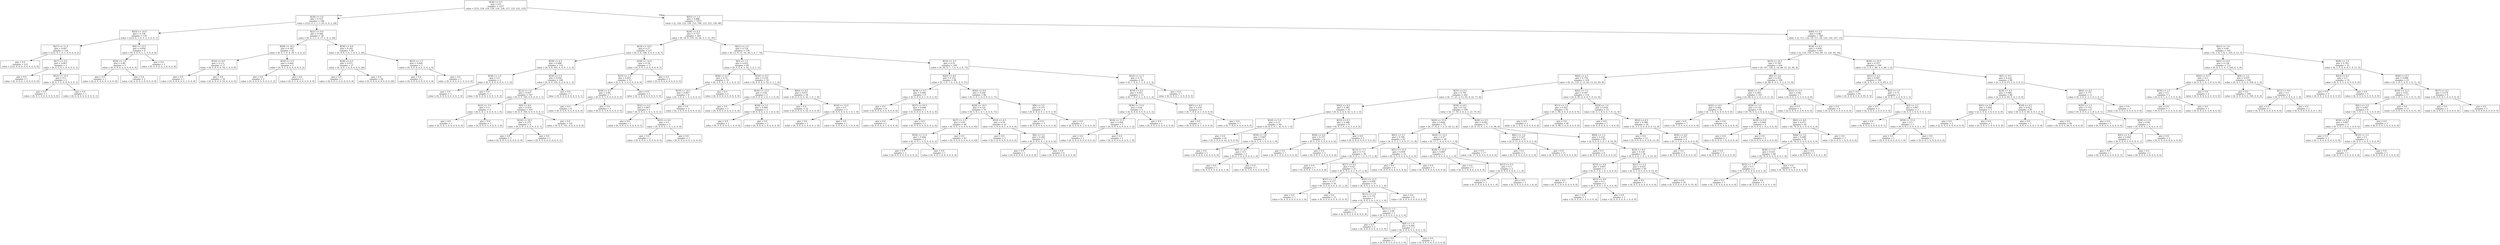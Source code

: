 digraph Tree {
node [shape=box] ;
0 [label="X[36] <= 0.5\ngini = 0.9\nsamples = 1257\nvalue = [125, 129, 124, 130, 124, 126, 127, 125, 122, 125]"] ;
1 [label="X[28] <= 5.0\ngini = 0.515\nsamples = 184\nvalue = [123, 0, 2, 1, 3, 20, 4, 0, 2, 29]"] ;
0 -> 1 [labeldistance=2.5, labelangle=45, headlabel="True"] ;
2 [label="X[43] <= 14.0\ngini = 0.156\nsamples = 134\nvalue = [123, 0, 1, 0, 3, 3, 3, 0, 0, 1]"] ;
1 -> 2 ;
3 [label="X[27] <= 11.0\ngini = 0.047\nsamples = 126\nvalue = [123, 0, 1, 0, 1, 0, 0, 0, 0, 1]"] ;
2 -> 3 ;
4 [label="gini = 0.0\nsamples = 123\nvalue = [123, 0, 0, 0, 0, 0, 0, 0, 0, 0]"] ;
3 -> 4 ;
5 [label="X[17] <= 0.5\ngini = 0.667\nsamples = 3\nvalue = [0, 0, 1, 0, 1, 0, 0, 0, 0, 1]"] ;
3 -> 5 ;
6 [label="gini = 0.0\nsamples = 1\nvalue = [0, 0, 0, 0, 1, 0, 0, 0, 0, 0]"] ;
5 -> 6 ;
7 [label="X[53] <= 15.5\ngini = 0.5\nsamples = 2\nvalue = [0, 0, 1, 0, 0, 0, 0, 0, 0, 1]"] ;
5 -> 7 ;
8 [label="gini = 0.0\nsamples = 1\nvalue = [0, 0, 1, 0, 0, 0, 0, 0, 0, 0]"] ;
7 -> 8 ;
9 [label="gini = 0.0\nsamples = 1\nvalue = [0, 0, 0, 0, 0, 0, 0, 0, 0, 1]"] ;
7 -> 9 ;
10 [label="X[4] <= 15.5\ngini = 0.656\nsamples = 8\nvalue = [0, 0, 0, 0, 2, 3, 3, 0, 0, 0]"] ;
2 -> 10 ;
11 [label="X[29] <= 1.0\ngini = 0.48\nsamples = 5\nvalue = [0, 0, 0, 0, 2, 0, 3, 0, 0, 0]"] ;
10 -> 11 ;
12 [label="gini = 0.0\nsamples = 3\nvalue = [0, 0, 0, 0, 0, 0, 3, 0, 0, 0]"] ;
11 -> 12 ;
13 [label="gini = 0.0\nsamples = 2\nvalue = [0, 0, 0, 0, 2, 0, 0, 0, 0, 0]"] ;
11 -> 13 ;
14 [label="gini = 0.0\nsamples = 3\nvalue = [0, 0, 0, 0, 0, 3, 0, 0, 0, 0]"] ;
10 -> 14 ;
15 [label="X[21] <= 9.0\ngini = 0.568\nsamples = 50\nvalue = [0, 0, 1, 1, 0, 17, 1, 0, 2, 28]"] ;
1 -> 15 ;
16 [label="X[20] <= 10.5\ngini = 0.345\nsamples = 20\nvalue = [0, 0, 1, 0, 0, 16, 1, 0, 0, 2]"] ;
15 -> 16 ;
17 [label="X[10] <= 9.0\ngini = 0.111\nsamples = 17\nvalue = [0, 0, 0, 0, 0, 16, 1, 0, 0, 0]"] ;
16 -> 17 ;
18 [label="gini = 0.0\nsamples = 1\nvalue = [0, 0, 0, 0, 0, 0, 1, 0, 0, 0]"] ;
17 -> 18 ;
19 [label="gini = 0.0\nsamples = 16\nvalue = [0, 0, 0, 0, 0, 16, 0, 0, 0, 0]"] ;
17 -> 19 ;
20 [label="X[34] <= 5.5\ngini = 0.444\nsamples = 3\nvalue = [0, 0, 1, 0, 0, 0, 0, 0, 0, 2]"] ;
16 -> 20 ;
21 [label="gini = 0.0\nsamples = 2\nvalue = [0, 0, 0, 0, 0, 0, 0, 0, 0, 2]"] ;
20 -> 21 ;
22 [label="gini = 0.0\nsamples = 1\nvalue = [0, 0, 1, 0, 0, 0, 0, 0, 0, 0]"] ;
20 -> 22 ;
23 [label="X[34] <= 8.0\ngini = 0.242\nsamples = 30\nvalue = [0, 0, 0, 1, 0, 1, 0, 0, 2, 26]"] ;
15 -> 23 ;
24 [label="X[28] <= 6.5\ngini = 0.071\nsamples = 27\nvalue = [0, 0, 0, 1, 0, 0, 0, 0, 0, 26]"] ;
23 -> 24 ;
25 [label="gini = 0.0\nsamples = 1\nvalue = [0, 0, 0, 1, 0, 0, 0, 0, 0, 0]"] ;
24 -> 25 ;
26 [label="gini = 0.0\nsamples = 26\nvalue = [0, 0, 0, 0, 0, 0, 0, 0, 0, 26]"] ;
24 -> 26 ;
27 [label="X[53] <= 1.5\ngini = 0.444\nsamples = 3\nvalue = [0, 0, 0, 0, 0, 1, 0, 0, 2, 0]"] ;
23 -> 27 ;
28 [label="gini = 0.0\nsamples = 2\nvalue = [0, 0, 0, 0, 0, 0, 0, 0, 2, 0]"] ;
27 -> 28 ;
29 [label="gini = 0.0\nsamples = 1\nvalue = [0, 0, 0, 0, 0, 1, 0, 0, 0, 0]"] ;
27 -> 29 ;
30 [label="X[43] <= 1.5\ngini = 0.888\nsamples = 1073\nvalue = [2, 129, 122, 129, 121, 106, 123, 125, 120, 96]"] ;
0 -> 30 [labeldistance=2.5, labelangle=-45, headlabel="False"] ;
31 [label="X[26] <= 4.5\ngini = 0.737\nsamples = 305\nvalue = [0, 18, 0, 119, 10, 56, 3, 5, 13, 81]"] ;
30 -> 31 ;
32 [label="X[19] <= 10.5\ngini = 0.27\nsamples = 127\nvalue = [0, 5, 0, 108, 0, 0, 0, 1, 6, 7]"] ;
31 -> 32 ;
33 [label="X[59] <= 6.5\ngini = 0.088\nsamples = 110\nvalue = [0, 0, 0, 105, 0, 0, 0, 1, 2, 2]"] ;
32 -> 33 ;
34 [label="X[38] <= 1.0\ngini = 0.5\nsamples = 2\nvalue = [0, 0, 0, 0, 0, 0, 0, 1, 1, 0]"] ;
33 -> 34 ;
35 [label="gini = 0.0\nsamples = 1\nvalue = [0, 0, 0, 0, 0, 0, 0, 0, 1, 0]"] ;
34 -> 35 ;
36 [label="gini = 0.0\nsamples = 1\nvalue = [0, 0, 0, 0, 0, 0, 0, 1, 0, 0]"] ;
34 -> 36 ;
37 [label="X[30] <= 5.0\ngini = 0.054\nsamples = 108\nvalue = [0, 0, 0, 105, 0, 0, 0, 0, 1, 2]"] ;
33 -> 37 ;
38 [label="X[12] <= 1.0\ngini = 0.037\nsamples = 107\nvalue = [0, 0, 0, 105, 0, 0, 0, 0, 1, 1]"] ;
37 -> 38 ;
39 [label="X[22] <= 5.0\ngini = 0.5\nsamples = 2\nvalue = [0, 0, 0, 1, 0, 0, 0, 0, 1, 0]"] ;
38 -> 39 ;
40 [label="gini = 0.0\nsamples = 1\nvalue = [0, 0, 0, 1, 0, 0, 0, 0, 0, 0]"] ;
39 -> 40 ;
41 [label="gini = 0.0\nsamples = 1\nvalue = [0, 0, 0, 0, 0, 0, 0, 0, 1, 0]"] ;
39 -> 41 ;
42 [label="X[4] <= 8.0\ngini = 0.019\nsamples = 105\nvalue = [0, 0, 0, 104, 0, 0, 0, 0, 0, 1]"] ;
38 -> 42 ;
43 [label="X[18] <= 10.5\ngini = 0.375\nsamples = 4\nvalue = [0, 0, 0, 3, 0, 0, 0, 0, 0, 1]"] ;
42 -> 43 ;
44 [label="gini = 0.0\nsamples = 3\nvalue = [0, 0, 0, 3, 0, 0, 0, 0, 0, 0]"] ;
43 -> 44 ;
45 [label="gini = 0.0\nsamples = 1\nvalue = [0, 0, 0, 0, 0, 0, 0, 0, 0, 1]"] ;
43 -> 45 ;
46 [label="gini = 0.0\nsamples = 101\nvalue = [0, 0, 0, 101, 0, 0, 0, 0, 0, 0]"] ;
42 -> 46 ;
47 [label="gini = 0.0\nsamples = 1\nvalue = [0, 0, 0, 0, 0, 0, 0, 0, 0, 1]"] ;
37 -> 47 ;
48 [label="X[29] <= 14.0\ngini = 0.74\nsamples = 17\nvalue = [0, 5, 0, 3, 0, 0, 0, 0, 4, 5]"] ;
32 -> 48 ;
49 [label="X[55] <= 1.0\ngini = 0.653\nsamples = 12\nvalue = [0, 5, 0, 3, 0, 0, 0, 0, 4, 0]"] ;
48 -> 49 ;
50 [label="X[38] <= 0.5\ngini = 0.49\nsamples = 7\nvalue = [0, 0, 0, 3, 0, 0, 0, 0, 4, 0]"] ;
49 -> 50 ;
51 [label="gini = 0.0\nsamples = 4\nvalue = [0, 0, 0, 0, 0, 0, 0, 0, 4, 0]"] ;
50 -> 51 ;
52 [label="gini = 0.0\nsamples = 3\nvalue = [0, 0, 0, 3, 0, 0, 0, 0, 0, 0]"] ;
50 -> 52 ;
53 [label="gini = 0.0\nsamples = 5\nvalue = [0, 5, 0, 0, 0, 0, 0, 0, 0, 0]"] ;
49 -> 53 ;
54 [label="gini = 0.0\nsamples = 5\nvalue = [0, 0, 0, 0, 0, 0, 0, 0, 0, 5]"] ;
48 -> 54 ;
55 [label="X[21] <= 3.5\ngini = 0.714\nsamples = 178\nvalue = [0, 13, 0, 11, 10, 56, 3, 4, 7, 74]"] ;
31 -> 55 ;
56 [label="X[5] <= 1.5\ngini = 0.422\nsamples = 69\nvalue = [0, 3, 0, 4, 3, 52, 3, 2, 1, 1]"] ;
55 -> 56 ;
57 [label="X[46] <= 6.5\ngini = 0.72\nsamples = 10\nvalue = [0, 3, 0, 4, 1, 0, 1, 0, 0, 1]"] ;
56 -> 57 ;
58 [label="X[19] <= 14.5\ngini = 0.667\nsamples = 6\nvalue = [0, 3, 0, 0, 1, 0, 1, 0, 0, 1]"] ;
57 -> 58 ;
59 [label="X[52] <= 6.5\ngini = 0.667\nsamples = 3\nvalue = [0, 0, 0, 0, 1, 0, 1, 0, 0, 1]"] ;
58 -> 59 ;
60 [label="gini = 0.0\nsamples = 1\nvalue = [0, 0, 0, 0, 0, 0, 0, 0, 0, 1]"] ;
59 -> 60 ;
61 [label="X[25] <= 4.0\ngini = 0.5\nsamples = 2\nvalue = [0, 0, 0, 0, 1, 0, 1, 0, 0, 0]"] ;
59 -> 61 ;
62 [label="gini = 0.0\nsamples = 1\nvalue = [0, 0, 0, 0, 1, 0, 0, 0, 0, 0]"] ;
61 -> 62 ;
63 [label="gini = 0.0\nsamples = 1\nvalue = [0, 0, 0, 0, 0, 0, 1, 0, 0, 0]"] ;
61 -> 63 ;
64 [label="gini = 0.0\nsamples = 3\nvalue = [0, 3, 0, 0, 0, 0, 0, 0, 0, 0]"] ;
58 -> 64 ;
65 [label="gini = 0.0\nsamples = 4\nvalue = [0, 0, 0, 4, 0, 0, 0, 0, 0, 0]"] ;
57 -> 65 ;
66 [label="X[10] <= 8.5\ngini = 0.219\nsamples = 59\nvalue = [0, 0, 0, 0, 2, 52, 2, 2, 1, 0]"] ;
56 -> 66 ;
67 [label="X[34] <= 13.0\ngini = 0.64\nsamples = 5\nvalue = [0, 0, 0, 0, 2, 0, 1, 2, 0, 0]"] ;
66 -> 67 ;
68 [label="gini = 0.0\nsamples = 2\nvalue = [0, 0, 0, 0, 0, 0, 0, 2, 0, 0]"] ;
67 -> 68 ;
69 [label="X[38] <= 5.5\ngini = 0.444\nsamples = 3\nvalue = [0, 0, 0, 0, 2, 0, 1, 0, 0, 0]"] ;
67 -> 69 ;
70 [label="gini = 0.0\nsamples = 1\nvalue = [0, 0, 0, 0, 0, 0, 1, 0, 0, 0]"] ;
69 -> 70 ;
71 [label="gini = 0.0\nsamples = 2\nvalue = [0, 0, 0, 0, 2, 0, 0, 0, 0, 0]"] ;
69 -> 71 ;
72 [label="X[42] <= 9.5\ngini = 0.072\nsamples = 54\nvalue = [0, 0, 0, 0, 0, 52, 1, 0, 1, 0]"] ;
66 -> 72 ;
73 [label="gini = 0.0\nsamples = 52\nvalue = [0, 0, 0, 0, 0, 52, 0, 0, 0, 0]"] ;
72 -> 73 ;
74 [label="X[34] <= 12.0\ngini = 0.5\nsamples = 2\nvalue = [0, 0, 0, 0, 0, 0, 1, 0, 1, 0]"] ;
72 -> 74 ;
75 [label="gini = 0.0\nsamples = 1\nvalue = [0, 0, 0, 0, 0, 0, 0, 0, 1, 0]"] ;
74 -> 75 ;
76 [label="gini = 0.0\nsamples = 1\nvalue = [0, 0, 0, 0, 0, 0, 1, 0, 0, 0]"] ;
74 -> 76 ;
77 [label="X[33] <= 2.5\ngini = 0.53\nsamples = 109\nvalue = [0, 10, 0, 7, 7, 4, 0, 2, 6, 73]"] ;
55 -> 77 ;
78 [label="X[29] <= 6.0\ngini = 0.352\nsamples = 89\nvalue = [0, 3, 0, 7, 0, 3, 0, 0, 5, 71]"] ;
77 -> 78 ;
79 [label="X[34] <= 0.5\ngini = 0.494\nsamples = 9\nvalue = [0, 0, 0, 6, 0, 1, 0, 0, 2, 0]"] ;
78 -> 79 ;
80 [label="gini = 0.0\nsamples = 6\nvalue = [0, 0, 0, 6, 0, 0, 0, 0, 0, 0]"] ;
79 -> 80 ;
81 [label="X[27] <= 14.5\ngini = 0.444\nsamples = 3\nvalue = [0, 0, 0, 0, 0, 1, 0, 0, 2, 0]"] ;
79 -> 81 ;
82 [label="gini = 0.0\nsamples = 1\nvalue = [0, 0, 0, 0, 0, 1, 0, 0, 0, 0]"] ;
81 -> 82 ;
83 [label="gini = 0.0\nsamples = 2\nvalue = [0, 0, 0, 0, 0, 0, 0, 0, 2, 0]"] ;
81 -> 83 ;
84 [label="X[42] <= 9.0\ngini = 0.209\nsamples = 80\nvalue = [0, 3, 0, 1, 0, 2, 0, 0, 3, 71]"] ;
78 -> 84 ;
85 [label="X[20] <= 14.5\ngini = 0.125\nsamples = 76\nvalue = [0, 3, 0, 1, 0, 1, 0, 0, 0, 71]"] ;
84 -> 85 ;
86 [label="X[27] <= 2.5\ngini = 0.03\nsamples = 66\nvalue = [0, 0, 0, 1, 0, 0, 0, 0, 0, 65]"] ;
85 -> 86 ;
87 [label="X[54] <= 11.0\ngini = 0.444\nsamples = 3\nvalue = [0, 0, 0, 1, 0, 0, 0, 0, 0, 2]"] ;
86 -> 87 ;
88 [label="gini = 0.0\nsamples = 2\nvalue = [0, 0, 0, 0, 0, 0, 0, 0, 0, 2]"] ;
87 -> 88 ;
89 [label="gini = 0.0\nsamples = 1\nvalue = [0, 0, 0, 1, 0, 0, 0, 0, 0, 0]"] ;
87 -> 89 ;
90 [label="gini = 0.0\nsamples = 63\nvalue = [0, 0, 0, 0, 0, 0, 0, 0, 0, 63]"] ;
86 -> 90 ;
91 [label="X[10] <= 6.5\ngini = 0.54\nsamples = 10\nvalue = [0, 3, 0, 0, 0, 1, 0, 0, 0, 6]"] ;
85 -> 91 ;
92 [label="gini = 0.0\nsamples = 3\nvalue = [0, 3, 0, 0, 0, 0, 0, 0, 0, 0]"] ;
91 -> 92 ;
93 [label="X[4] <= 3.5\ngini = 0.245\nsamples = 7\nvalue = [0, 0, 0, 0, 0, 1, 0, 0, 0, 6]"] ;
91 -> 93 ;
94 [label="gini = 0.0\nsamples = 1\nvalue = [0, 0, 0, 0, 0, 1, 0, 0, 0, 0]"] ;
93 -> 94 ;
95 [label="gini = 0.0\nsamples = 6\nvalue = [0, 0, 0, 0, 0, 0, 0, 0, 0, 6]"] ;
93 -> 95 ;
96 [label="X[6] <= 5.5\ngini = 0.375\nsamples = 4\nvalue = [0, 0, 0, 0, 0, 1, 0, 0, 3, 0]"] ;
84 -> 96 ;
97 [label="gini = 0.0\nsamples = 3\nvalue = [0, 0, 0, 0, 0, 0, 0, 0, 3, 0]"] ;
96 -> 97 ;
98 [label="gini = 0.0\nsamples = 1\nvalue = [0, 0, 0, 0, 0, 1, 0, 0, 0, 0]"] ;
96 -> 98 ;
99 [label="X[22] <= 11.5\ngini = 0.73\nsamples = 20\nvalue = [0, 7, 0, 0, 7, 1, 0, 2, 1, 2]"] ;
77 -> 99 ;
100 [label="X[19] <= 8.5\ngini = 0.651\nsamples = 13\nvalue = [0, 7, 0, 0, 0, 1, 0, 2, 1, 2]"] ;
99 -> 100 ;
101 [label="X[36] <= 13.0\ngini = 0.64\nsamples = 5\nvalue = [0, 0, 0, 0, 0, 0, 0, 2, 1, 2]"] ;
100 -> 101 ;
102 [label="X[10] <= 13.5\ngini = 0.444\nsamples = 3\nvalue = [0, 0, 0, 0, 0, 0, 0, 0, 1, 2]"] ;
101 -> 102 ;
103 [label="gini = 0.0\nsamples = 2\nvalue = [0, 0, 0, 0, 0, 0, 0, 0, 0, 2]"] ;
102 -> 103 ;
104 [label="gini = 0.0\nsamples = 1\nvalue = [0, 0, 0, 0, 0, 0, 0, 0, 1, 0]"] ;
102 -> 104 ;
105 [label="gini = 0.0\nsamples = 2\nvalue = [0, 0, 0, 0, 0, 0, 0, 2, 0, 0]"] ;
101 -> 105 ;
106 [label="X[61] <= 4.5\ngini = 0.219\nsamples = 8\nvalue = [0, 7, 0, 0, 0, 1, 0, 0, 0, 0]"] ;
100 -> 106 ;
107 [label="gini = 0.0\nsamples = 1\nvalue = [0, 0, 0, 0, 0, 1, 0, 0, 0, 0]"] ;
106 -> 107 ;
108 [label="gini = 0.0\nsamples = 7\nvalue = [0, 7, 0, 0, 0, 0, 0, 0, 0, 0]"] ;
106 -> 108 ;
109 [label="gini = 0.0\nsamples = 7\nvalue = [0, 0, 0, 0, 7, 0, 0, 0, 0, 0]"] ;
99 -> 109 ;
110 [label="X[46] <= 5.5\ngini = 0.86\nsamples = 768\nvalue = [2, 111, 122, 10, 111, 50, 120, 120, 107, 15]"] ;
30 -> 110 ;
111 [label="X[38] <= 0.5\ngini = 0.839\nsamples = 623\nvalue = [2, 110, 116, 3, 103, 49, 15, 120, 95, 10]"] ;
110 -> 111 ;
112 [label="X[19] <= 14.5\ngini = 0.795\nsamples = 424\nvalue = [0, 107, 116, 2, 14, 46, 15, 22, 94, 8]"] ;
111 -> 112 ;
113 [label="X[62] <= 2.5\ngini = 0.774\nsamples = 316\nvalue = [0, 21, 112, 2, 12, 43, 13, 22, 83, 8]"] ;
112 -> 113 ;
114 [label="X[21] <= 0.5\ngini = 0.795\nsamples = 202\nvalue = [0, 17, 21, 2, 12, 43, 6, 22, 71, 8]"] ;
113 -> 114 ;
115 [label="X[42] <= 8.5\ngini = 0.385\nsamples = 53\nvalue = [0, 0, 2, 0, 4, 41, 5, 0, 1, 0]"] ;
114 -> 115 ;
116 [label="X[20] <= 5.0\ngini = 0.13\nsamples = 44\nvalue = [0, 0, 1, 0, 1, 41, 0, 0, 1, 0]"] ;
115 -> 116 ;
117 [label="gini = 0.0\nsamples = 41\nvalue = [0, 0, 0, 0, 0, 41, 0, 0, 0, 0]"] ;
116 -> 117 ;
118 [label="X[54] <= 3.0\ngini = 0.667\nsamples = 3\nvalue = [0, 0, 1, 0, 1, 0, 0, 0, 1, 0]"] ;
116 -> 118 ;
119 [label="gini = 0.0\nsamples = 1\nvalue = [0, 0, 0, 0, 1, 0, 0, 0, 0, 0]"] ;
118 -> 119 ;
120 [label="X[9] <= 2.0\ngini = 0.5\nsamples = 2\nvalue = [0, 0, 1, 0, 0, 0, 0, 0, 1, 0]"] ;
118 -> 120 ;
121 [label="gini = 0.0\nsamples = 1\nvalue = [0, 0, 0, 0, 0, 0, 0, 0, 1, 0]"] ;
120 -> 121 ;
122 [label="gini = 0.0\nsamples = 1\nvalue = [0, 0, 1, 0, 0, 0, 0, 0, 0, 0]"] ;
120 -> 122 ;
123 [label="X[53] <= 9.5\ngini = 0.568\nsamples = 9\nvalue = [0, 0, 1, 0, 3, 0, 5, 0, 0, 0]"] ;
115 -> 123 ;
124 [label="X[44] <= 9.0\ngini = 0.375\nsamples = 4\nvalue = [0, 0, 1, 0, 3, 0, 0, 0, 0, 0]"] ;
123 -> 124 ;
125 [label="gini = 0.0\nsamples = 1\nvalue = [0, 0, 1, 0, 0, 0, 0, 0, 0, 0]"] ;
124 -> 125 ;
126 [label="gini = 0.0\nsamples = 3\nvalue = [0, 0, 0, 0, 3, 0, 0, 0, 0, 0]"] ;
124 -> 126 ;
127 [label="gini = 0.0\nsamples = 5\nvalue = [0, 0, 0, 0, 0, 0, 5, 0, 0, 0]"] ;
123 -> 127 ;
128 [label="X[50] <= 8.5\ngini = 0.722\nsamples = 149\nvalue = [0, 17, 19, 2, 8, 2, 1, 22, 70, 8]"] ;
114 -> 128 ;
129 [label="X[20] <= 15.5\ngini = 0.824\nsamples = 72\nvalue = [0, 17, 6, 2, 7, 2, 0, 18, 12, 8]"] ;
128 -> 129 ;
130 [label="X[61] <= 5.5\ngini = 0.794\nsamples = 52\nvalue = [0, 0, 5, 2, 7, 2, 0, 17, 11, 8]"] ;
129 -> 130 ;
131 [label="X[13] <= 7.5\ngini = 0.713\nsamples = 38\nvalue = [0, 0, 0, 2, 7, 2, 0, 17, 2, 8]"] ;
130 -> 131 ;
132 [label="gini = 0.0\nsamples = 7\nvalue = [0, 0, 0, 0, 7, 0, 0, 0, 0, 0]"] ;
131 -> 132 ;
133 [label="X[27] <= 9.0\ngini = 0.62\nsamples = 31\nvalue = [0, 0, 0, 2, 0, 2, 0, 17, 2, 8]"] ;
131 -> 133 ;
134 [label="X[37] <= 1.5\ngini = 0.117\nsamples = 16\nvalue = [0, 0, 0, 0, 0, 0, 0, 15, 1, 0]"] ;
133 -> 134 ;
135 [label="gini = 0.0\nsamples = 1\nvalue = [0, 0, 0, 0, 0, 0, 0, 0, 1, 0]"] ;
134 -> 135 ;
136 [label="gini = 0.0\nsamples = 15\nvalue = [0, 0, 0, 0, 0, 0, 0, 15, 0, 0]"] ;
134 -> 136 ;
137 [label="X[21] <= 12.5\ngini = 0.658\nsamples = 15\nvalue = [0, 0, 0, 2, 0, 2, 0, 2, 1, 8]"] ;
133 -> 137 ;
138 [label="X[11] <= 5.0\ngini = 0.735\nsamples = 7\nvalue = [0, 0, 0, 2, 0, 2, 0, 2, 1, 0]"] ;
137 -> 138 ;
139 [label="gini = 0.0\nsamples = 2\nvalue = [0, 0, 0, 2, 0, 0, 0, 0, 0, 0]"] ;
138 -> 139 ;
140 [label="X[17] <= 1.5\ngini = 0.64\nsamples = 5\nvalue = [0, 0, 0, 0, 0, 2, 0, 2, 1, 0]"] ;
138 -> 140 ;
141 [label="gini = 0.0\nsamples = 2\nvalue = [0, 0, 0, 0, 0, 0, 0, 2, 0, 0]"] ;
140 -> 141 ;
142 [label="X[9] <= 1.0\ngini = 0.444\nsamples = 3\nvalue = [0, 0, 0, 0, 0, 2, 0, 0, 1, 0]"] ;
140 -> 142 ;
143 [label="gini = 0.0\nsamples = 1\nvalue = [0, 0, 0, 0, 0, 0, 0, 0, 1, 0]"] ;
142 -> 143 ;
144 [label="gini = 0.0\nsamples = 2\nvalue = [0, 0, 0, 0, 0, 2, 0, 0, 0, 0]"] ;
142 -> 144 ;
145 [label="gini = 0.0\nsamples = 8\nvalue = [0, 0, 0, 0, 0, 0, 0, 0, 0, 8]"] ;
137 -> 145 ;
146 [label="X[51] <= 15.5\ngini = 0.459\nsamples = 14\nvalue = [0, 0, 5, 0, 0, 0, 0, 0, 9, 0]"] ;
130 -> 146 ;
147 [label="gini = 0.0\nsamples = 9\nvalue = [0, 0, 0, 0, 0, 0, 0, 0, 9, 0]"] ;
146 -> 147 ;
148 [label="gini = 0.0\nsamples = 5\nvalue = [0, 0, 5, 0, 0, 0, 0, 0, 0, 0]"] ;
146 -> 148 ;
149 [label="X[44] <= 12.5\ngini = 0.27\nsamples = 20\nvalue = [0, 17, 1, 0, 0, 0, 0, 1, 1, 0]"] ;
129 -> 149 ;
150 [label="X[28] <= 15.0\ngini = 0.667\nsamples = 3\nvalue = [0, 0, 1, 0, 0, 0, 0, 1, 1, 0]"] ;
149 -> 150 ;
151 [label="gini = 0.0\nsamples = 1\nvalue = [0, 0, 1, 0, 0, 0, 0, 0, 0, 0]"] ;
150 -> 151 ;
152 [label="X[23] <= 0.5\ngini = 0.5\nsamples = 2\nvalue = [0, 0, 0, 0, 0, 0, 0, 1, 1, 0]"] ;
150 -> 152 ;
153 [label="gini = 0.0\nsamples = 1\nvalue = [0, 0, 0, 0, 0, 0, 0, 0, 1, 0]"] ;
152 -> 153 ;
154 [label="gini = 0.0\nsamples = 1\nvalue = [0, 0, 0, 0, 0, 0, 0, 1, 0, 0]"] ;
152 -> 154 ;
155 [label="gini = 0.0\nsamples = 17\nvalue = [0, 17, 0, 0, 0, 0, 0, 0, 0, 0]"] ;
149 -> 155 ;
156 [label="X[26] <= 0.5\ngini = 0.401\nsamples = 77\nvalue = [0, 0, 13, 0, 1, 0, 1, 4, 58, 0]"] ;
128 -> 156 ;
157 [label="X[61] <= 2.0\ngini = 0.337\nsamples = 14\nvalue = [0, 0, 11, 0, 0, 0, 0, 0, 3, 0]"] ;
156 -> 157 ;
158 [label="gini = 0.0\nsamples = 3\nvalue = [0, 0, 0, 0, 0, 0, 0, 0, 3, 0]"] ;
157 -> 158 ;
159 [label="gini = 0.0\nsamples = 11\nvalue = [0, 0, 11, 0, 0, 0, 0, 0, 0, 0]"] ;
157 -> 159 ;
160 [label="X[60] <= 1.5\ngini = 0.232\nsamples = 63\nvalue = [0, 0, 2, 0, 1, 0, 1, 4, 55, 0]"] ;
156 -> 160 ;
161 [label="gini = 0.0\nsamples = 4\nvalue = [0, 0, 0, 0, 0, 0, 0, 4, 0, 0]"] ;
160 -> 161 ;
162 [label="X[10] <= 6.0\ngini = 0.129\nsamples = 59\nvalue = [0, 0, 2, 0, 1, 0, 1, 0, 55, 0]"] ;
160 -> 162 ;
163 [label="X[33] <= 4.0\ngini = 0.667\nsamples = 3\nvalue = [0, 0, 1, 0, 1, 0, 1, 0, 0, 0]"] ;
162 -> 163 ;
164 [label="gini = 0.0\nsamples = 1\nvalue = [0, 0, 1, 0, 0, 0, 0, 0, 0, 0]"] ;
163 -> 164 ;
165 [label="X[35] <= 8.0\ngini = 0.5\nsamples = 2\nvalue = [0, 0, 0, 0, 1, 0, 1, 0, 0, 0]"] ;
163 -> 165 ;
166 [label="gini = 0.0\nsamples = 1\nvalue = [0, 0, 0, 0, 1, 0, 0, 0, 0, 0]"] ;
165 -> 166 ;
167 [label="gini = 0.0\nsamples = 1\nvalue = [0, 0, 0, 0, 0, 0, 1, 0, 0, 0]"] ;
165 -> 167 ;
168 [label="X[21] <= 3.5\ngini = 0.035\nsamples = 56\nvalue = [0, 0, 1, 0, 0, 0, 0, 0, 55, 0]"] ;
162 -> 168 ;
169 [label="gini = 0.0\nsamples = 1\nvalue = [0, 0, 1, 0, 0, 0, 0, 0, 0, 0]"] ;
168 -> 169 ;
170 [label="gini = 0.0\nsamples = 55\nvalue = [0, 0, 0, 0, 0, 0, 0, 0, 55, 0]"] ;
168 -> 170 ;
171 [label="X[45] <= 7.5\ngini = 0.347\nsamples = 114\nvalue = [0, 4, 91, 0, 0, 0, 7, 0, 12, 0]"] ;
113 -> 171 ;
172 [label="X[11] <= 1.0\ngini = 0.022\nsamples = 91\nvalue = [0, 1, 90, 0, 0, 0, 0, 0, 0, 0]"] ;
171 -> 172 ;
173 [label="gini = 0.0\nsamples = 1\nvalue = [0, 1, 0, 0, 0, 0, 0, 0, 0, 0]"] ;
172 -> 173 ;
174 [label="gini = 0.0\nsamples = 90\nvalue = [0, 0, 90, 0, 0, 0, 0, 0, 0, 0]"] ;
172 -> 174 ;
175 [label="X[29] <= 1.0\ngini = 0.616\nsamples = 23\nvalue = [0, 3, 1, 0, 0, 0, 7, 0, 12, 0]"] ;
171 -> 175 ;
176 [label="gini = 0.0\nsamples = 7\nvalue = [0, 0, 0, 0, 0, 0, 7, 0, 0, 0]"] ;
175 -> 176 ;
177 [label="X[52] <= 8.5\ngini = 0.398\nsamples = 16\nvalue = [0, 3, 1, 0, 0, 0, 0, 0, 12, 0]"] ;
175 -> 177 ;
178 [label="gini = 0.0\nsamples = 12\nvalue = [0, 0, 0, 0, 0, 0, 0, 0, 12, 0]"] ;
177 -> 178 ;
179 [label="X[50] <= 6.0\ngini = 0.375\nsamples = 4\nvalue = [0, 3, 1, 0, 0, 0, 0, 0, 0, 0]"] ;
177 -> 179 ;
180 [label="gini = 0.0\nsamples = 3\nvalue = [0, 3, 0, 0, 0, 0, 0, 0, 0, 0]"] ;
179 -> 180 ;
181 [label="gini = 0.0\nsamples = 1\nvalue = [0, 0, 1, 0, 0, 0, 0, 0, 0, 0]"] ;
179 -> 181 ;
182 [label="X[9] <= 3.0\ngini = 0.353\nsamples = 108\nvalue = [0, 86, 4, 0, 2, 3, 2, 0, 11, 0]"] ;
112 -> 182 ;
183 [label="X[26] <= 2.5\ngini = 0.262\nsamples = 101\nvalue = [0, 86, 0, 0, 2, 0, 2, 0, 11, 0]"] ;
182 -> 183 ;
184 [label="X[42] <= 9.5\ngini = 0.492\nsamples = 16\nvalue = [0, 7, 0, 0, 0, 0, 0, 0, 9, 0]"] ;
183 -> 184 ;
185 [label="gini = 0.0\nsamples = 7\nvalue = [0, 7, 0, 0, 0, 0, 0, 0, 0, 0]"] ;
184 -> 185 ;
186 [label="gini = 0.0\nsamples = 9\nvalue = [0, 0, 0, 0, 0, 0, 0, 0, 9, 0]"] ;
184 -> 186 ;
187 [label="X[28] <= 3.5\ngini = 0.135\nsamples = 85\nvalue = [0, 79, 0, 0, 2, 0, 2, 0, 2, 0]"] ;
183 -> 187 ;
188 [label="X[18] <= 6.0\ngini = 0.444\nsamples = 3\nvalue = [0, 0, 0, 0, 1, 0, 2, 0, 0, 0]"] ;
187 -> 188 ;
189 [label="gini = 0.0\nsamples = 1\nvalue = [0, 0, 0, 0, 1, 0, 0, 0, 0, 0]"] ;
188 -> 189 ;
190 [label="gini = 0.0\nsamples = 2\nvalue = [0, 0, 0, 0, 0, 0, 2, 0, 0, 0]"] ;
188 -> 190 ;
191 [label="X[41] <= 8.0\ngini = 0.071\nsamples = 82\nvalue = [0, 79, 0, 0, 1, 0, 0, 0, 2, 0]"] ;
187 -> 191 ;
192 [label="X[46] <= 3.5\ngini = 0.048\nsamples = 81\nvalue = [0, 79, 0, 0, 0, 0, 0, 0, 2, 0]"] ;
191 -> 192 ;
193 [label="X[36] <= 3.5\ngini = 0.025\nsamples = 80\nvalue = [0, 79, 0, 0, 0, 0, 0, 0, 1, 0]"] ;
192 -> 193 ;
194 [label="X[52] <= 7.0\ngini = 0.5\nsamples = 2\nvalue = [0, 1, 0, 0, 0, 0, 0, 0, 1, 0]"] ;
193 -> 194 ;
195 [label="gini = 0.0\nsamples = 1\nvalue = [0, 1, 0, 0, 0, 0, 0, 0, 0, 0]"] ;
194 -> 195 ;
196 [label="gini = 0.0\nsamples = 1\nvalue = [0, 0, 0, 0, 0, 0, 0, 0, 1, 0]"] ;
194 -> 196 ;
197 [label="gini = 0.0\nsamples = 78\nvalue = [0, 78, 0, 0, 0, 0, 0, 0, 0, 0]"] ;
193 -> 197 ;
198 [label="gini = 0.0\nsamples = 1\nvalue = [0, 0, 0, 0, 0, 0, 0, 0, 1, 0]"] ;
192 -> 198 ;
199 [label="gini = 0.0\nsamples = 1\nvalue = [0, 0, 0, 0, 1, 0, 0, 0, 0, 0]"] ;
191 -> 199 ;
200 [label="X[53] <= 5.5\ngini = 0.49\nsamples = 7\nvalue = [0, 0, 4, 0, 0, 3, 0, 0, 0, 0]"] ;
182 -> 200 ;
201 [label="gini = 0.0\nsamples = 3\nvalue = [0, 0, 0, 0, 0, 3, 0, 0, 0, 0]"] ;
200 -> 201 ;
202 [label="gini = 0.0\nsamples = 4\nvalue = [0, 0, 4, 0, 0, 0, 0, 0, 0, 0]"] ;
200 -> 202 ;
203 [label="X[26] <= 10.5\ngini = 0.557\nsamples = 199\nvalue = [2, 3, 0, 1, 89, 3, 0, 98, 1, 2]"] ;
111 -> 203 ;
204 [label="X[53] <= 6.5\ngini = 0.097\nsamples = 100\nvalue = [0, 0, 0, 1, 2, 0, 0, 95, 1, 1]"] ;
203 -> 204 ;
205 [label="gini = 0.0\nsamples = 95\nvalue = [0, 0, 0, 0, 0, 0, 0, 95, 0, 0]"] ;
204 -> 205 ;
206 [label="X[2] <= 1.0\ngini = 0.72\nsamples = 5\nvalue = [0, 0, 0, 1, 2, 0, 0, 0, 1, 1]"] ;
204 -> 206 ;
207 [label="gini = 0.0\nsamples = 2\nvalue = [0, 0, 0, 0, 2, 0, 0, 0, 0, 0]"] ;
206 -> 207 ;
208 [label="X[2] <= 2.5\ngini = 0.667\nsamples = 3\nvalue = [0, 0, 0, 1, 0, 0, 0, 0, 1, 1]"] ;
206 -> 208 ;
209 [label="gini = 0.0\nsamples = 1\nvalue = [0, 0, 0, 0, 0, 0, 0, 0, 0, 1]"] ;
208 -> 209 ;
210 [label="X[59] <= 15.5\ngini = 0.5\nsamples = 2\nvalue = [0, 0, 0, 1, 0, 0, 0, 0, 1, 0]"] ;
208 -> 210 ;
211 [label="gini = 0.0\nsamples = 1\nvalue = [0, 0, 0, 0, 0, 0, 0, 0, 1, 0]"] ;
210 -> 211 ;
212 [label="gini = 0.0\nsamples = 1\nvalue = [0, 0, 0, 1, 0, 0, 0, 0, 0, 0]"] ;
210 -> 212 ;
213 [label="X[5] <= 9.5\ngini = 0.224\nsamples = 99\nvalue = [2, 3, 0, 0, 87, 3, 0, 3, 0, 1]"] ;
203 -> 213 ;
214 [label="X[36] <= 4.5\ngini = 0.066\nsamples = 88\nvalue = [2, 0, 0, 0, 85, 0, 0, 1, 0, 0]"] ;
213 -> 214 ;
215 [label="X[41] <= 8.0\ngini = 0.444\nsamples = 3\nvalue = [2, 0, 0, 0, 1, 0, 0, 0, 0, 0]"] ;
214 -> 215 ;
216 [label="gini = 0.0\nsamples = 2\nvalue = [2, 0, 0, 0, 0, 0, 0, 0, 0, 0]"] ;
215 -> 216 ;
217 [label="gini = 0.0\nsamples = 1\nvalue = [0, 0, 0, 0, 1, 0, 0, 0, 0, 0]"] ;
215 -> 217 ;
218 [label="X[18] <= 0.5\ngini = 0.023\nsamples = 85\nvalue = [0, 0, 0, 0, 84, 0, 0, 1, 0, 0]"] ;
214 -> 218 ;
219 [label="gini = 0.0\nsamples = 1\nvalue = [0, 0, 0, 0, 0, 0, 0, 1, 0, 0]"] ;
218 -> 219 ;
220 [label="gini = 0.0\nsamples = 84\nvalue = [0, 0, 0, 0, 84, 0, 0, 0, 0, 0]"] ;
218 -> 220 ;
221 [label="X[62] <= 0.5\ngini = 0.777\nsamples = 11\nvalue = [0, 3, 0, 0, 2, 3, 0, 2, 0, 1]"] ;
213 -> 221 ;
222 [label="X[20] <= 1.5\ngini = 0.719\nsamples = 8\nvalue = [0, 0, 0, 0, 2, 3, 0, 2, 0, 1]"] ;
221 -> 222 ;
223 [label="gini = 0.0\nsamples = 3\nvalue = [0, 0, 0, 0, 0, 3, 0, 0, 0, 0]"] ;
222 -> 223 ;
224 [label="X[58] <= 2.0\ngini = 0.64\nsamples = 5\nvalue = [0, 0, 0, 0, 2, 0, 0, 2, 0, 1]"] ;
222 -> 224 ;
225 [label="X[41] <= 0.5\ngini = 0.444\nsamples = 3\nvalue = [0, 0, 0, 0, 2, 0, 0, 0, 0, 1]"] ;
224 -> 225 ;
226 [label="gini = 0.0\nsamples = 1\nvalue = [0, 0, 0, 0, 0, 0, 0, 0, 0, 1]"] ;
225 -> 226 ;
227 [label="gini = 0.0\nsamples = 2\nvalue = [0, 0, 0, 0, 2, 0, 0, 0, 0, 0]"] ;
225 -> 227 ;
228 [label="gini = 0.0\nsamples = 2\nvalue = [0, 0, 0, 0, 0, 0, 0, 2, 0, 0]"] ;
224 -> 228 ;
229 [label="gini = 0.0\nsamples = 3\nvalue = [0, 3, 0, 0, 0, 0, 0, 0, 0, 0]"] ;
221 -> 229 ;
230 [label="X[21] <= 1.0\ngini = 0.46\nsamples = 145\nvalue = [0, 1, 6, 7, 8, 1, 105, 0, 12, 5]"] ;
110 -> 230 ;
231 [label="X[61] <= 6.0\ngini = 0.136\nsamples = 112\nvalue = [0, 0, 1, 1, 4, 1, 104, 0, 1, 0]"] ;
230 -> 231 ;
232 [label="X[42] <= 9.5\ngini = 0.5\nsamples = 6\nvalue = [0, 0, 0, 1, 4, 1, 0, 0, 0, 0]"] ;
231 -> 232 ;
233 [label="X[54] <= 2.5\ngini = 0.5\nsamples = 2\nvalue = [0, 0, 0, 1, 0, 1, 0, 0, 0, 0]"] ;
232 -> 233 ;
234 [label="gini = 0.0\nsamples = 1\nvalue = [0, 0, 0, 1, 0, 0, 0, 0, 0, 0]"] ;
233 -> 234 ;
235 [label="gini = 0.0\nsamples = 1\nvalue = [0, 0, 0, 0, 0, 1, 0, 0, 0, 0]"] ;
233 -> 235 ;
236 [label="gini = 0.0\nsamples = 4\nvalue = [0, 0, 0, 0, 4, 0, 0, 0, 0, 0]"] ;
232 -> 236 ;
237 [label="X[9] <= 2.5\ngini = 0.037\nsamples = 106\nvalue = [0, 0, 1, 0, 0, 0, 104, 0, 1, 0]"] ;
231 -> 237 ;
238 [label="gini = 0.0\nsamples = 104\nvalue = [0, 0, 0, 0, 0, 0, 104, 0, 0, 0]"] ;
237 -> 238 ;
239 [label="X[12] <= 9.0\ngini = 0.5\nsamples = 2\nvalue = [0, 0, 1, 0, 0, 0, 0, 0, 1, 0]"] ;
237 -> 239 ;
240 [label="gini = 0.0\nsamples = 1\nvalue = [0, 0, 1, 0, 0, 0, 0, 0, 0, 0]"] ;
239 -> 240 ;
241 [label="gini = 0.0\nsamples = 1\nvalue = [0, 0, 0, 0, 0, 0, 0, 0, 1, 0]"] ;
239 -> 241 ;
242 [label="X[26] <= 3.5\ngini = 0.793\nsamples = 33\nvalue = [0, 1, 5, 6, 4, 0, 1, 0, 11, 5]"] ;
230 -> 242 ;
243 [label="X[43] <= 8.5\ngini = 0.5\nsamples = 10\nvalue = [0, 0, 5, 5, 0, 0, 0, 0, 0, 0]"] ;
242 -> 243 ;
244 [label="gini = 0.0\nsamples = 5\nvalue = [0, 0, 0, 5, 0, 0, 0, 0, 0, 0]"] ;
243 -> 244 ;
245 [label="gini = 0.0\nsamples = 5\nvalue = [0, 0, 5, 0, 0, 0, 0, 0, 0, 0]"] ;
243 -> 245 ;
246 [label="X[46] <= 8.5\ngini = 0.688\nsamples = 23\nvalue = [0, 1, 0, 1, 4, 0, 1, 0, 11, 5]"] ;
242 -> 246 ;
247 [label="X[10] <= 12.5\ngini = 0.54\nsamples = 17\nvalue = [0, 1, 0, 1, 3, 0, 1, 0, 11, 0]"] ;
246 -> 247 ;
248 [label="X[41] <= 2.0\ngini = 0.667\nsamples = 6\nvalue = [0, 1, 0, 1, 3, 0, 1, 0, 0, 0]"] ;
247 -> 248 ;
249 [label="X[18] <= 8.5\ngini = 0.667\nsamples = 3\nvalue = [0, 1, 0, 1, 0, 0, 1, 0, 0, 0]"] ;
248 -> 249 ;
250 [label="gini = 0.0\nsamples = 1\nvalue = [0, 1, 0, 0, 0, 0, 0, 0, 0, 0]"] ;
249 -> 250 ;
251 [label="X[33] <= 3.5\ngini = 0.5\nsamples = 2\nvalue = [0, 0, 0, 1, 0, 0, 1, 0, 0, 0]"] ;
249 -> 251 ;
252 [label="gini = 0.0\nsamples = 1\nvalue = [0, 0, 0, 1, 0, 0, 0, 0, 0, 0]"] ;
251 -> 252 ;
253 [label="gini = 0.0\nsamples = 1\nvalue = [0, 0, 0, 0, 0, 0, 1, 0, 0, 0]"] ;
251 -> 253 ;
254 [label="gini = 0.0\nsamples = 3\nvalue = [0, 0, 0, 0, 3, 0, 0, 0, 0, 0]"] ;
248 -> 254 ;
255 [label="gini = 0.0\nsamples = 11\nvalue = [0, 0, 0, 0, 0, 0, 0, 0, 11, 0]"] ;
247 -> 255 ;
256 [label="X[17] <= 0.5\ngini = 0.278\nsamples = 6\nvalue = [0, 0, 0, 0, 1, 0, 0, 0, 0, 5]"] ;
246 -> 256 ;
257 [label="gini = 0.0\nsamples = 1\nvalue = [0, 0, 0, 0, 1, 0, 0, 0, 0, 0]"] ;
256 -> 257 ;
258 [label="gini = 0.0\nsamples = 5\nvalue = [0, 0, 0, 0, 0, 0, 0, 0, 0, 5]"] ;
256 -> 258 ;
}